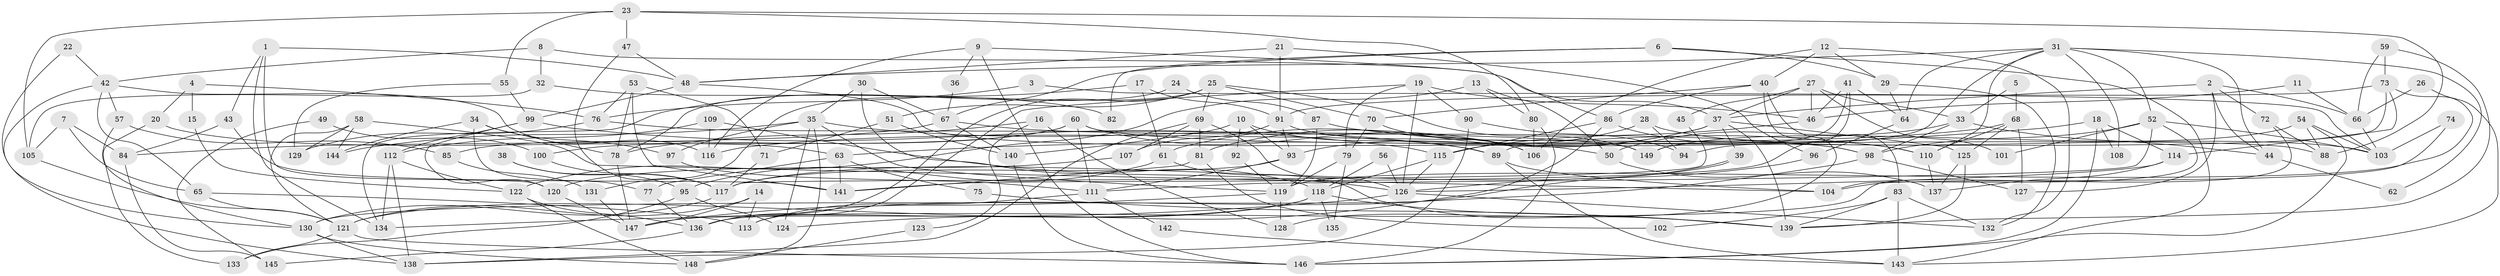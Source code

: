 // Generated by graph-tools (version 1.1) at 2025/49/03/09/25 04:49:03]
// undirected, 149 vertices, 298 edges
graph export_dot {
graph [start="1"]
  node [color=gray90,style=filled];
  1;
  2;
  3;
  4;
  5;
  6;
  7;
  8;
  9;
  10;
  11;
  12;
  13;
  14;
  15;
  16;
  17;
  18;
  19;
  20;
  21;
  22;
  23;
  24;
  25;
  26;
  27;
  28;
  29;
  30;
  31;
  32;
  33;
  34;
  35;
  36;
  37;
  38;
  39;
  40;
  41;
  42;
  43;
  44;
  45;
  46;
  47;
  48;
  49;
  50;
  51;
  52;
  53;
  54;
  55;
  56;
  57;
  58;
  59;
  60;
  61;
  62;
  63;
  64;
  65;
  66;
  67;
  68;
  69;
  70;
  71;
  72;
  73;
  74;
  75;
  76;
  77;
  78;
  79;
  80;
  81;
  82;
  83;
  84;
  85;
  86;
  87;
  88;
  89;
  90;
  91;
  92;
  93;
  94;
  95;
  96;
  97;
  98;
  99;
  100;
  101;
  102;
  103;
  104;
  105;
  106;
  107;
  108;
  109;
  110;
  111;
  112;
  113;
  114;
  115;
  116;
  117;
  118;
  119;
  120;
  121;
  122;
  123;
  124;
  125;
  126;
  127;
  128;
  129;
  130;
  131;
  132;
  133;
  134;
  135;
  136;
  137;
  138;
  139;
  140;
  141;
  142;
  143;
  144;
  145;
  146;
  147;
  148;
  149;
  1 -- 120;
  1 -- 134;
  1 -- 43;
  1 -- 48;
  2 -- 66;
  2 -- 44;
  2 -- 37;
  2 -- 72;
  2 -- 127;
  3 -- 103;
  3 -- 76;
  4 -- 20;
  4 -- 76;
  4 -- 15;
  5 -- 68;
  5 -- 33;
  6 -- 29;
  6 -- 143;
  6 -- 67;
  6 -- 82;
  7 -- 84;
  7 -- 105;
  7 -- 65;
  8 -- 37;
  8 -- 42;
  8 -- 32;
  9 -- 116;
  9 -- 86;
  9 -- 36;
  9 -- 146;
  10 -- 93;
  10 -- 140;
  10 -- 89;
  10 -- 92;
  11 -- 66;
  11 -- 46;
  12 -- 106;
  12 -- 40;
  12 -- 29;
  12 -- 132;
  13 -- 50;
  13 -- 122;
  13 -- 80;
  14 -- 147;
  14 -- 121;
  14 -- 113;
  15 -- 122;
  16 -- 78;
  16 -- 128;
  16 -- 123;
  17 -- 61;
  17 -- 91;
  17 -- 134;
  18 -- 63;
  18 -- 114;
  18 -- 108;
  18 -- 146;
  19 -- 126;
  19 -- 136;
  19 -- 46;
  19 -- 79;
  19 -- 90;
  20 -- 133;
  20 -- 63;
  21 -- 48;
  21 -- 91;
  21 -- 96;
  22 -- 42;
  22 -- 130;
  23 -- 80;
  23 -- 88;
  23 -- 47;
  23 -- 55;
  23 -- 105;
  24 -- 87;
  24 -- 78;
  25 -- 70;
  25 -- 69;
  25 -- 51;
  25 -- 131;
  25 -- 136;
  25 -- 149;
  26 -- 143;
  26 -- 66;
  27 -- 37;
  27 -- 33;
  27 -- 45;
  27 -- 46;
  27 -- 101;
  28 -- 93;
  28 -- 94;
  28 -- 103;
  29 -- 132;
  29 -- 64;
  30 -- 118;
  30 -- 35;
  30 -- 67;
  31 -- 64;
  31 -- 48;
  31 -- 44;
  31 -- 52;
  31 -- 62;
  31 -- 94;
  31 -- 108;
  31 -- 110;
  32 -- 105;
  32 -- 82;
  33 -- 98;
  33 -- 50;
  33 -- 44;
  34 -- 144;
  34 -- 78;
  34 -- 77;
  34 -- 97;
  35 -- 119;
  35 -- 97;
  35 -- 89;
  35 -- 124;
  35 -- 144;
  35 -- 148;
  36 -- 67;
  37 -- 125;
  37 -- 39;
  37 -- 61;
  37 -- 81;
  37 -- 139;
  38 -- 117;
  38 -- 95;
  39 -- 117;
  39 -- 113;
  40 -- 86;
  40 -- 83;
  40 -- 70;
  40 -- 128;
  41 -- 149;
  41 -- 46;
  41 -- 64;
  41 -- 141;
  42 -- 65;
  42 -- 138;
  42 -- 57;
  42 -- 116;
  43 -- 141;
  43 -- 84;
  44 -- 62;
  45 -- 117;
  46 -- 115;
  47 -- 48;
  47 -- 117;
  48 -- 99;
  48 -- 50;
  49 -- 145;
  49 -- 100;
  50 -- 137;
  51 -- 140;
  51 -- 71;
  52 -- 98;
  52 -- 101;
  52 -- 103;
  52 -- 104;
  52 -- 111;
  53 -- 71;
  53 -- 141;
  53 -- 76;
  53 -- 78;
  54 -- 146;
  54 -- 103;
  54 -- 88;
  54 -- 149;
  55 -- 129;
  55 -- 99;
  56 -- 118;
  56 -- 126;
  57 -- 130;
  57 -- 85;
  58 -- 121;
  58 -- 104;
  58 -- 129;
  58 -- 144;
  59 -- 139;
  59 -- 73;
  59 -- 66;
  60 -- 88;
  60 -- 111;
  60 -- 85;
  60 -- 100;
  60 -- 106;
  61 -- 139;
  61 -- 95;
  63 -- 141;
  63 -- 77;
  63 -- 75;
  64 -- 96;
  65 -- 113;
  65 -- 121;
  66 -- 103;
  67 -- 84;
  67 -- 98;
  67 -- 140;
  68 -- 116;
  68 -- 125;
  68 -- 110;
  68 -- 127;
  69 -- 107;
  69 -- 126;
  69 -- 81;
  69 -- 138;
  70 -- 106;
  70 -- 79;
  71 -- 117;
  72 -- 136;
  72 -- 88;
  73 -- 89;
  73 -- 91;
  73 -- 114;
  73 -- 119;
  74 -- 104;
  74 -- 103;
  75 -- 139;
  76 -- 149;
  76 -- 129;
  77 -- 136;
  78 -- 147;
  79 -- 119;
  79 -- 135;
  80 -- 146;
  80 -- 106;
  81 -- 102;
  81 -- 141;
  83 -- 139;
  83 -- 132;
  83 -- 102;
  83 -- 143;
  84 -- 145;
  85 -- 131;
  86 -- 115;
  86 -- 110;
  86 -- 124;
  87 -- 119;
  87 -- 110;
  89 -- 104;
  89 -- 143;
  90 -- 138;
  90 -- 94;
  91 -- 93;
  91 -- 98;
  91 -- 107;
  92 -- 119;
  93 -- 111;
  93 -- 117;
  95 -- 124;
  95 -- 133;
  96 -- 126;
  97 -- 111;
  98 -- 127;
  98 -- 130;
  99 -- 115;
  99 -- 112;
  99 -- 120;
  100 -- 117;
  105 -- 121;
  107 -- 120;
  109 -- 126;
  109 -- 112;
  109 -- 116;
  110 -- 137;
  111 -- 113;
  111 -- 142;
  112 -- 134;
  112 -- 122;
  112 -- 138;
  114 -- 126;
  114 -- 137;
  115 -- 118;
  115 -- 126;
  117 -- 130;
  118 -- 121;
  118 -- 147;
  118 -- 135;
  118 -- 139;
  119 -- 128;
  119 -- 147;
  120 -- 147;
  121 -- 146;
  121 -- 133;
  122 -- 148;
  122 -- 136;
  123 -- 148;
  125 -- 137;
  125 -- 139;
  126 -- 132;
  126 -- 134;
  130 -- 138;
  130 -- 148;
  131 -- 147;
  136 -- 145;
  140 -- 146;
  142 -- 143;
}
